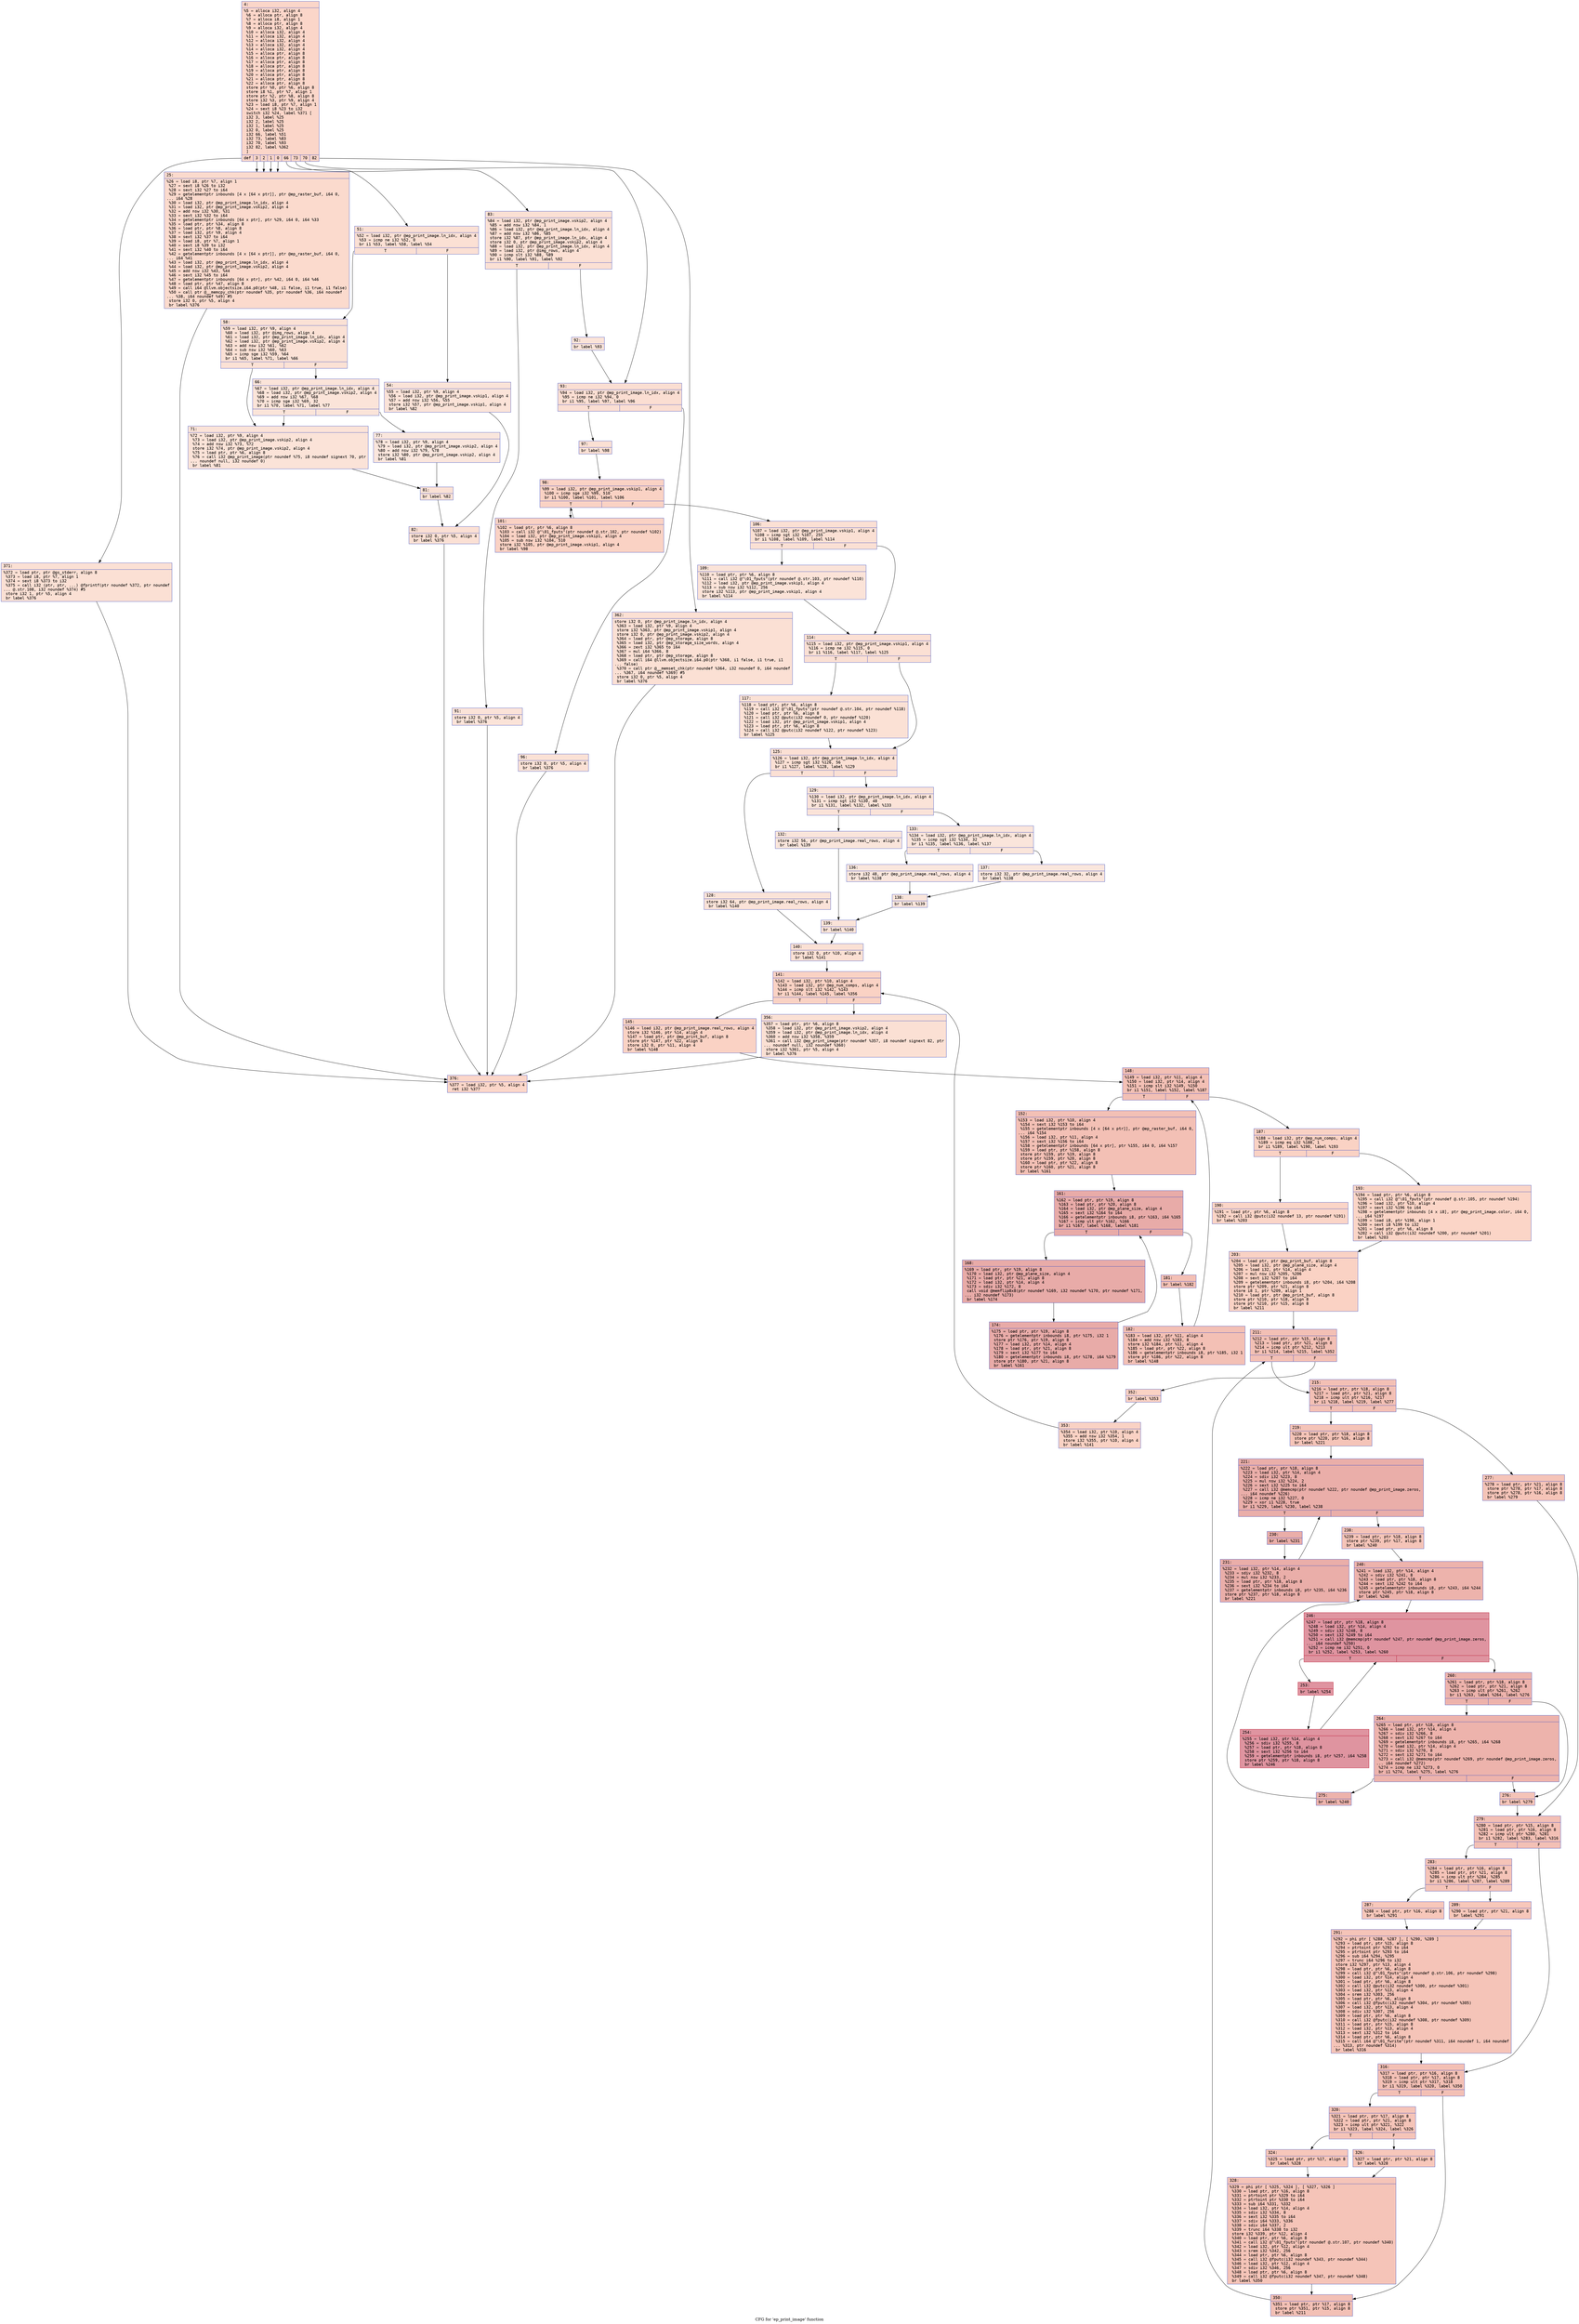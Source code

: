 digraph "CFG for 'ep_print_image' function" {
	label="CFG for 'ep_print_image' function";

	Node0x600001512120 [shape=record,color="#3d50c3ff", style=filled, fillcolor="#f6a38570" fontname="Courier",label="{4:\l|  %5 = alloca i32, align 4\l  %6 = alloca ptr, align 8\l  %7 = alloca i8, align 1\l  %8 = alloca ptr, align 8\l  %9 = alloca i32, align 4\l  %10 = alloca i32, align 4\l  %11 = alloca i32, align 4\l  %12 = alloca i32, align 4\l  %13 = alloca i32, align 4\l  %14 = alloca i32, align 4\l  %15 = alloca ptr, align 8\l  %16 = alloca ptr, align 8\l  %17 = alloca ptr, align 8\l  %18 = alloca ptr, align 8\l  %19 = alloca ptr, align 8\l  %20 = alloca ptr, align 8\l  %21 = alloca ptr, align 8\l  %22 = alloca ptr, align 8\l  store ptr %0, ptr %6, align 8\l  store i8 %1, ptr %7, align 1\l  store ptr %2, ptr %8, align 8\l  store i32 %3, ptr %9, align 4\l  %23 = load i8, ptr %7, align 1\l  %24 = sext i8 %23 to i32\l  switch i32 %24, label %371 [\l    i32 3, label %25\l    i32 2, label %25\l    i32 1, label %25\l    i32 0, label %25\l    i32 66, label %51\l    i32 73, label %83\l    i32 70, label %93\l    i32 82, label %362\l  ]\l|{<s0>def|<s1>3|<s2>2|<s3>1|<s4>0|<s5>66|<s6>73|<s7>70|<s8>82}}"];
	Node0x600001512120:s0 -> Node0x6000015138e0[tooltip="4 -> 371\nProbability 11.11%" ];
	Node0x600001512120:s1 -> Node0x600001512170[tooltip="4 -> 25\nProbability 44.44%" ];
	Node0x600001512120:s2 -> Node0x600001512170[tooltip="4 -> 25\nProbability 44.44%" ];
	Node0x600001512120:s3 -> Node0x600001512170[tooltip="4 -> 25\nProbability 44.44%" ];
	Node0x600001512120:s4 -> Node0x600001512170[tooltip="4 -> 25\nProbability 44.44%" ];
	Node0x600001512120:s5 -> Node0x6000015121c0[tooltip="4 -> 51\nProbability 11.11%" ];
	Node0x600001512120:s6 -> Node0x600001512440[tooltip="4 -> 83\nProbability 11.11%" ];
	Node0x600001512120:s7 -> Node0x600001512530[tooltip="4 -> 93\nProbability 11.11%" ];
	Node0x600001512120:s8 -> Node0x600001513890[tooltip="4 -> 362\nProbability 11.11%" ];
	Node0x600001512170 [shape=record,color="#3d50c3ff", style=filled, fillcolor="#f7ac8e70" fontname="Courier",label="{25:\l|  %26 = load i8, ptr %7, align 1\l  %27 = sext i8 %26 to i32\l  %28 = sext i32 %27 to i64\l  %29 = getelementptr inbounds [4 x [64 x ptr]], ptr @ep_raster_buf, i64 0,\l... i64 %28\l  %30 = load i32, ptr @ep_print_image.ln_idx, align 4\l  %31 = load i32, ptr @ep_print_image.vskip2, align 4\l  %32 = add nsw i32 %30, %31\l  %33 = sext i32 %32 to i64\l  %34 = getelementptr inbounds [64 x ptr], ptr %29, i64 0, i64 %33\l  %35 = load ptr, ptr %34, align 8\l  %36 = load ptr, ptr %8, align 8\l  %37 = load i32, ptr %9, align 4\l  %38 = sext i32 %37 to i64\l  %39 = load i8, ptr %7, align 1\l  %40 = sext i8 %39 to i32\l  %41 = sext i32 %40 to i64\l  %42 = getelementptr inbounds [4 x [64 x ptr]], ptr @ep_raster_buf, i64 0,\l... i64 %41\l  %43 = load i32, ptr @ep_print_image.ln_idx, align 4\l  %44 = load i32, ptr @ep_print_image.vskip2, align 4\l  %45 = add nsw i32 %43, %44\l  %46 = sext i32 %45 to i64\l  %47 = getelementptr inbounds [64 x ptr], ptr %42, i64 0, i64 %46\l  %48 = load ptr, ptr %47, align 8\l  %49 = call i64 @llvm.objectsize.i64.p0(ptr %48, i1 false, i1 true, i1 false)\l  %50 = call ptr @__memcpy_chk(ptr noundef %35, ptr noundef %36, i64 noundef\l... %38, i64 noundef %49) #5\l  store i32 0, ptr %5, align 4\l  br label %376\l}"];
	Node0x600001512170 -> Node0x600001513930[tooltip="25 -> 376\nProbability 100.00%" ];
	Node0x6000015121c0 [shape=record,color="#3d50c3ff", style=filled, fillcolor="#f7b99e70" fontname="Courier",label="{51:\l|  %52 = load i32, ptr @ep_print_image.ln_idx, align 4\l  %53 = icmp ne i32 %52, 0\l  br i1 %53, label %58, label %54\l|{<s0>T|<s1>F}}"];
	Node0x6000015121c0:s0 -> Node0x600001512260[tooltip="51 -> 58\nProbability 62.50%" ];
	Node0x6000015121c0:s1 -> Node0x600001512210[tooltip="51 -> 54\nProbability 37.50%" ];
	Node0x600001512210 [shape=record,color="#3d50c3ff", style=filled, fillcolor="#f6bfa670" fontname="Courier",label="{54:\l|  %55 = load i32, ptr %9, align 4\l  %56 = load i32, ptr @ep_print_image.vskip1, align 4\l  %57 = add nsw i32 %56, %55\l  store i32 %57, ptr @ep_print_image.vskip1, align 4\l  br label %82\l}"];
	Node0x600001512210 -> Node0x6000015123f0[tooltip="54 -> 82\nProbability 100.00%" ];
	Node0x600001512260 [shape=record,color="#3d50c3ff", style=filled, fillcolor="#f7bca170" fontname="Courier",label="{58:\l|  %59 = load i32, ptr %9, align 4\l  %60 = load i32, ptr @img_rows, align 4\l  %61 = load i32, ptr @ep_print_image.ln_idx, align 4\l  %62 = load i32, ptr @ep_print_image.vskip2, align 4\l  %63 = add nsw i32 %61, %62\l  %64 = sub nsw i32 %60, %63\l  %65 = icmp sge i32 %59, %64\l  br i1 %65, label %71, label %66\l|{<s0>T|<s1>F}}"];
	Node0x600001512260:s0 -> Node0x600001512300[tooltip="58 -> 71\nProbability 50.00%" ];
	Node0x600001512260:s1 -> Node0x6000015122b0[tooltip="58 -> 66\nProbability 50.00%" ];
	Node0x6000015122b0 [shape=record,color="#3d50c3ff", style=filled, fillcolor="#f5c1a970" fontname="Courier",label="{66:\l|  %67 = load i32, ptr @ep_print_image.ln_idx, align 4\l  %68 = load i32, ptr @ep_print_image.vskip2, align 4\l  %69 = add nsw i32 %67, %68\l  %70 = icmp sge i32 %69, 32\l  br i1 %70, label %71, label %77\l|{<s0>T|<s1>F}}"];
	Node0x6000015122b0:s0 -> Node0x600001512300[tooltip="66 -> 71\nProbability 50.00%" ];
	Node0x6000015122b0:s1 -> Node0x600001512350[tooltip="66 -> 77\nProbability 50.00%" ];
	Node0x600001512300 [shape=record,color="#3d50c3ff", style=filled, fillcolor="#f6bfa670" fontname="Courier",label="{71:\l|  %72 = load i32, ptr %9, align 4\l  %73 = load i32, ptr @ep_print_image.vskip2, align 4\l  %74 = add nsw i32 %73, %72\l  store i32 %74, ptr @ep_print_image.vskip2, align 4\l  %75 = load ptr, ptr %6, align 8\l  %76 = call i32 @ep_print_image(ptr noundef %75, i8 noundef signext 70, ptr\l... noundef null, i32 noundef 0)\l  br label %81\l}"];
	Node0x600001512300 -> Node0x6000015123a0[tooltip="71 -> 81\nProbability 100.00%" ];
	Node0x600001512350 [shape=record,color="#3d50c3ff", style=filled, fillcolor="#f3c7b170" fontname="Courier",label="{77:\l|  %78 = load i32, ptr %9, align 4\l  %79 = load i32, ptr @ep_print_image.vskip2, align 4\l  %80 = add nsw i32 %79, %78\l  store i32 %80, ptr @ep_print_image.vskip2, align 4\l  br label %81\l}"];
	Node0x600001512350 -> Node0x6000015123a0[tooltip="77 -> 81\nProbability 100.00%" ];
	Node0x6000015123a0 [shape=record,color="#3d50c3ff", style=filled, fillcolor="#f7bca170" fontname="Courier",label="{81:\l|  br label %82\l}"];
	Node0x6000015123a0 -> Node0x6000015123f0[tooltip="81 -> 82\nProbability 100.00%" ];
	Node0x6000015123f0 [shape=record,color="#3d50c3ff", style=filled, fillcolor="#f7b99e70" fontname="Courier",label="{82:\l|  store i32 0, ptr %5, align 4\l  br label %376\l}"];
	Node0x6000015123f0 -> Node0x600001513930[tooltip="82 -> 376\nProbability 100.00%" ];
	Node0x600001512440 [shape=record,color="#3d50c3ff", style=filled, fillcolor="#f7b99e70" fontname="Courier",label="{83:\l|  %84 = load i32, ptr @ep_print_image.vskip2, align 4\l  %85 = add nsw i32 %84, 1\l  %86 = load i32, ptr @ep_print_image.ln_idx, align 4\l  %87 = add nsw i32 %86, %85\l  store i32 %87, ptr @ep_print_image.ln_idx, align 4\l  store i32 0, ptr @ep_print_image.vskip2, align 4\l  %88 = load i32, ptr @ep_print_image.ln_idx, align 4\l  %89 = load i32, ptr @img_rows, align 4\l  %90 = icmp slt i32 %88, %89\l  br i1 %90, label %91, label %92\l|{<s0>T|<s1>F}}"];
	Node0x600001512440:s0 -> Node0x600001512490[tooltip="83 -> 91\nProbability 50.00%" ];
	Node0x600001512440:s1 -> Node0x6000015124e0[tooltip="83 -> 92\nProbability 50.00%" ];
	Node0x600001512490 [shape=record,color="#3d50c3ff", style=filled, fillcolor="#f6bfa670" fontname="Courier",label="{91:\l|  store i32 0, ptr %5, align 4\l  br label %376\l}"];
	Node0x600001512490 -> Node0x600001513930[tooltip="91 -> 376\nProbability 100.00%" ];
	Node0x6000015124e0 [shape=record,color="#3d50c3ff", style=filled, fillcolor="#f6bfa670" fontname="Courier",label="{92:\l|  br label %93\l}"];
	Node0x6000015124e0 -> Node0x600001512530[tooltip="92 -> 93\nProbability 100.00%" ];
	Node0x600001512530 [shape=record,color="#3d50c3ff", style=filled, fillcolor="#f7b59970" fontname="Courier",label="{93:\l|  %94 = load i32, ptr @ep_print_image.ln_idx, align 4\l  %95 = icmp ne i32 %94, 0\l  br i1 %95, label %97, label %96\l|{<s0>T|<s1>F}}"];
	Node0x600001512530:s0 -> Node0x6000015125d0[tooltip="93 -> 97\nProbability 62.50%" ];
	Node0x600001512530:s1 -> Node0x600001512580[tooltip="93 -> 96\nProbability 37.50%" ];
	Node0x600001512580 [shape=record,color="#3d50c3ff", style=filled, fillcolor="#f7bca170" fontname="Courier",label="{96:\l|  store i32 0, ptr %5, align 4\l  br label %376\l}"];
	Node0x600001512580 -> Node0x600001513930[tooltip="96 -> 376\nProbability 100.00%" ];
	Node0x6000015125d0 [shape=record,color="#3d50c3ff", style=filled, fillcolor="#f7b99e70" fontname="Courier",label="{97:\l|  br label %98\l}"];
	Node0x6000015125d0 -> Node0x600001512620[tooltip="97 -> 98\nProbability 100.00%" ];
	Node0x600001512620 [shape=record,color="#3d50c3ff", style=filled, fillcolor="#f4987a70" fontname="Courier",label="{98:\l|  %99 = load i32, ptr @ep_print_image.vskip1, align 4\l  %100 = icmp sge i32 %99, 510\l  br i1 %100, label %101, label %106\l|{<s0>T|<s1>F}}"];
	Node0x600001512620:s0 -> Node0x600001512670[tooltip="98 -> 101\nProbability 96.88%" ];
	Node0x600001512620:s1 -> Node0x6000015126c0[tooltip="98 -> 106\nProbability 3.12%" ];
	Node0x600001512670 [shape=record,color="#3d50c3ff", style=filled, fillcolor="#f4987a70" fontname="Courier",label="{101:\l|  %102 = load ptr, ptr %6, align 8\l  %103 = call i32 @\"\\01_fputs\"(ptr noundef @.str.102, ptr noundef %102)\l  %104 = load i32, ptr @ep_print_image.vskip1, align 4\l  %105 = sub nsw i32 %104, 510\l  store i32 %105, ptr @ep_print_image.vskip1, align 4\l  br label %98\l}"];
	Node0x600001512670 -> Node0x600001512620[tooltip="101 -> 98\nProbability 100.00%" ];
	Node0x6000015126c0 [shape=record,color="#3d50c3ff", style=filled, fillcolor="#f7b99e70" fontname="Courier",label="{106:\l|  %107 = load i32, ptr @ep_print_image.vskip1, align 4\l  %108 = icmp sgt i32 %107, 255\l  br i1 %108, label %109, label %114\l|{<s0>T|<s1>F}}"];
	Node0x6000015126c0:s0 -> Node0x600001512710[tooltip="106 -> 109\nProbability 50.00%" ];
	Node0x6000015126c0:s1 -> Node0x600001512760[tooltip="106 -> 114\nProbability 50.00%" ];
	Node0x600001512710 [shape=record,color="#3d50c3ff", style=filled, fillcolor="#f6bfa670" fontname="Courier",label="{109:\l|  %110 = load ptr, ptr %6, align 8\l  %111 = call i32 @\"\\01_fputs\"(ptr noundef @.str.103, ptr noundef %110)\l  %112 = load i32, ptr @ep_print_image.vskip1, align 4\l  %113 = sub nsw i32 %112, 256\l  store i32 %113, ptr @ep_print_image.vskip1, align 4\l  br label %114\l}"];
	Node0x600001512710 -> Node0x600001512760[tooltip="109 -> 114\nProbability 100.00%" ];
	Node0x600001512760 [shape=record,color="#3d50c3ff", style=filled, fillcolor="#f7b99e70" fontname="Courier",label="{114:\l|  %115 = load i32, ptr @ep_print_image.vskip1, align 4\l  %116 = icmp ne i32 %115, 0\l  br i1 %116, label %117, label %125\l|{<s0>T|<s1>F}}"];
	Node0x600001512760:s0 -> Node0x6000015127b0[tooltip="114 -> 117\nProbability 62.50%" ];
	Node0x600001512760:s1 -> Node0x600001512800[tooltip="114 -> 125\nProbability 37.50%" ];
	Node0x6000015127b0 [shape=record,color="#3d50c3ff", style=filled, fillcolor="#f7bca170" fontname="Courier",label="{117:\l|  %118 = load ptr, ptr %6, align 8\l  %119 = call i32 @\"\\01_fputs\"(ptr noundef @.str.104, ptr noundef %118)\l  %120 = load ptr, ptr %6, align 8\l  %121 = call i32 @putc(i32 noundef 0, ptr noundef %120)\l  %122 = load i32, ptr @ep_print_image.vskip1, align 4\l  %123 = load ptr, ptr %6, align 8\l  %124 = call i32 @putc(i32 noundef %122, ptr noundef %123)\l  br label %125\l}"];
	Node0x6000015127b0 -> Node0x600001512800[tooltip="117 -> 125\nProbability 100.00%" ];
	Node0x600001512800 [shape=record,color="#3d50c3ff", style=filled, fillcolor="#f7b99e70" fontname="Courier",label="{125:\l|  %126 = load i32, ptr @ep_print_image.ln_idx, align 4\l  %127 = icmp sgt i32 %126, 56\l  br i1 %127, label %128, label %129\l|{<s0>T|<s1>F}}"];
	Node0x600001512800:s0 -> Node0x600001512850[tooltip="125 -> 128\nProbability 50.00%" ];
	Node0x600001512800:s1 -> Node0x6000015128a0[tooltip="125 -> 129\nProbability 50.00%" ];
	Node0x600001512850 [shape=record,color="#3d50c3ff", style=filled, fillcolor="#f6bfa670" fontname="Courier",label="{128:\l|  store i32 64, ptr @ep_print_image.real_rows, align 4\l  br label %140\l}"];
	Node0x600001512850 -> Node0x600001512ad0[tooltip="128 -> 140\nProbability 100.00%" ];
	Node0x6000015128a0 [shape=record,color="#3d50c3ff", style=filled, fillcolor="#f6bfa670" fontname="Courier",label="{129:\l|  %130 = load i32, ptr @ep_print_image.ln_idx, align 4\l  %131 = icmp sgt i32 %130, 48\l  br i1 %131, label %132, label %133\l|{<s0>T|<s1>F}}"];
	Node0x6000015128a0:s0 -> Node0x6000015128f0[tooltip="129 -> 132\nProbability 50.00%" ];
	Node0x6000015128a0:s1 -> Node0x600001512940[tooltip="129 -> 133\nProbability 50.00%" ];
	Node0x6000015128f0 [shape=record,color="#3d50c3ff", style=filled, fillcolor="#f4c5ad70" fontname="Courier",label="{132:\l|  store i32 56, ptr @ep_print_image.real_rows, align 4\l  br label %139\l}"];
	Node0x6000015128f0 -> Node0x600001512a80[tooltip="132 -> 139\nProbability 100.00%" ];
	Node0x600001512940 [shape=record,color="#3d50c3ff", style=filled, fillcolor="#f4c5ad70" fontname="Courier",label="{133:\l|  %134 = load i32, ptr @ep_print_image.ln_idx, align 4\l  %135 = icmp sgt i32 %134, 32\l  br i1 %135, label %136, label %137\l|{<s0>T|<s1>F}}"];
	Node0x600001512940:s0 -> Node0x600001512990[tooltip="133 -> 136\nProbability 50.00%" ];
	Node0x600001512940:s1 -> Node0x6000015129e0[tooltip="133 -> 137\nProbability 50.00%" ];
	Node0x600001512990 [shape=record,color="#3d50c3ff", style=filled, fillcolor="#f3c7b170" fontname="Courier",label="{136:\l|  store i32 48, ptr @ep_print_image.real_rows, align 4\l  br label %138\l}"];
	Node0x600001512990 -> Node0x600001512a30[tooltip="136 -> 138\nProbability 100.00%" ];
	Node0x6000015129e0 [shape=record,color="#3d50c3ff", style=filled, fillcolor="#f3c7b170" fontname="Courier",label="{137:\l|  store i32 32, ptr @ep_print_image.real_rows, align 4\l  br label %138\l}"];
	Node0x6000015129e0 -> Node0x600001512a30[tooltip="137 -> 138\nProbability 100.00%" ];
	Node0x600001512a30 [shape=record,color="#3d50c3ff", style=filled, fillcolor="#f4c5ad70" fontname="Courier",label="{138:\l|  br label %139\l}"];
	Node0x600001512a30 -> Node0x600001512a80[tooltip="138 -> 139\nProbability 100.00%" ];
	Node0x600001512a80 [shape=record,color="#3d50c3ff", style=filled, fillcolor="#f6bfa670" fontname="Courier",label="{139:\l|  br label %140\l}"];
	Node0x600001512a80 -> Node0x600001512ad0[tooltip="139 -> 140\nProbability 100.00%" ];
	Node0x600001512ad0 [shape=record,color="#3d50c3ff", style=filled, fillcolor="#f7b99e70" fontname="Courier",label="{140:\l|  store i32 0, ptr %10, align 4\l  br label %141\l}"];
	Node0x600001512ad0 -> Node0x600001512b20[tooltip="140 -> 141\nProbability 100.00%" ];
	Node0x600001512b20 [shape=record,color="#3d50c3ff", style=filled, fillcolor="#f4987a70" fontname="Courier",label="{141:\l|  %142 = load i32, ptr %10, align 4\l  %143 = load i32, ptr @ep_num_comps, align 4\l  %144 = icmp slt i32 %142, %143\l  br i1 %144, label %145, label %356\l|{<s0>T|<s1>F}}"];
	Node0x600001512b20:s0 -> Node0x600001512b70[tooltip="141 -> 145\nProbability 96.88%" ];
	Node0x600001512b20:s1 -> Node0x600001513840[tooltip="141 -> 356\nProbability 3.12%" ];
	Node0x600001512b70 [shape=record,color="#3d50c3ff", style=filled, fillcolor="#f4987a70" fontname="Courier",label="{145:\l|  %146 = load i32, ptr @ep_print_image.real_rows, align 4\l  store i32 %146, ptr %14, align 4\l  %147 = load ptr, ptr @ep_print_buf, align 8\l  store ptr %147, ptr %22, align 8\l  store i32 0, ptr %11, align 4\l  br label %148\l}"];
	Node0x600001512b70 -> Node0x600001512bc0[tooltip="145 -> 148\nProbability 100.00%" ];
	Node0x600001512bc0 [shape=record,color="#3d50c3ff", style=filled, fillcolor="#e5705870" fontname="Courier",label="{148:\l|  %149 = load i32, ptr %11, align 4\l  %150 = load i32, ptr %14, align 4\l  %151 = icmp slt i32 %149, %150\l  br i1 %151, label %152, label %187\l|{<s0>T|<s1>F}}"];
	Node0x600001512bc0:s0 -> Node0x600001512c10[tooltip="148 -> 152\nProbability 96.88%" ];
	Node0x600001512bc0:s1 -> Node0x600001512df0[tooltip="148 -> 187\nProbability 3.12%" ];
	Node0x600001512c10 [shape=record,color="#3d50c3ff", style=filled, fillcolor="#e5705870" fontname="Courier",label="{152:\l|  %153 = load i32, ptr %10, align 4\l  %154 = sext i32 %153 to i64\l  %155 = getelementptr inbounds [4 x [64 x ptr]], ptr @ep_raster_buf, i64 0,\l... i64 %154\l  %156 = load i32, ptr %11, align 4\l  %157 = sext i32 %156 to i64\l  %158 = getelementptr inbounds [64 x ptr], ptr %155, i64 0, i64 %157\l  %159 = load ptr, ptr %158, align 8\l  store ptr %159, ptr %19, align 8\l  store ptr %159, ptr %20, align 8\l  %160 = load ptr, ptr %22, align 8\l  store ptr %160, ptr %21, align 8\l  br label %161\l}"];
	Node0x600001512c10 -> Node0x600001512c60[tooltip="152 -> 161\nProbability 100.00%" ];
	Node0x600001512c60 [shape=record,color="#3d50c3ff", style=filled, fillcolor="#cc403a70" fontname="Courier",label="{161:\l|  %162 = load ptr, ptr %19, align 8\l  %163 = load ptr, ptr %20, align 8\l  %164 = load i32, ptr @ep_plane_size, align 4\l  %165 = sext i32 %164 to i64\l  %166 = getelementptr inbounds i8, ptr %163, i64 %165\l  %167 = icmp ult ptr %162, %166\l  br i1 %167, label %168, label %181\l|{<s0>T|<s1>F}}"];
	Node0x600001512c60:s0 -> Node0x600001512cb0[tooltip="161 -> 168\nProbability 96.88%" ];
	Node0x600001512c60:s1 -> Node0x600001512d50[tooltip="161 -> 181\nProbability 3.12%" ];
	Node0x600001512cb0 [shape=record,color="#3d50c3ff", style=filled, fillcolor="#cc403a70" fontname="Courier",label="{168:\l|  %169 = load ptr, ptr %19, align 8\l  %170 = load i32, ptr @ep_plane_size, align 4\l  %171 = load ptr, ptr %21, align 8\l  %172 = load i32, ptr %14, align 4\l  %173 = sdiv i32 %172, 8\l  call void @memflip8x8(ptr noundef %169, i32 noundef %170, ptr noundef %171,\l... i32 noundef %173)\l  br label %174\l}"];
	Node0x600001512cb0 -> Node0x600001512d00[tooltip="168 -> 174\nProbability 100.00%" ];
	Node0x600001512d00 [shape=record,color="#3d50c3ff", style=filled, fillcolor="#cc403a70" fontname="Courier",label="{174:\l|  %175 = load ptr, ptr %19, align 8\l  %176 = getelementptr inbounds i8, ptr %175, i32 1\l  store ptr %176, ptr %19, align 8\l  %177 = load i32, ptr %14, align 4\l  %178 = load ptr, ptr %21, align 8\l  %179 = sext i32 %177 to i64\l  %180 = getelementptr inbounds i8, ptr %178, i64 %179\l  store ptr %180, ptr %21, align 8\l  br label %161\l}"];
	Node0x600001512d00 -> Node0x600001512c60[tooltip="174 -> 161\nProbability 100.00%" ];
	Node0x600001512d50 [shape=record,color="#3d50c3ff", style=filled, fillcolor="#e5705870" fontname="Courier",label="{181:\l|  br label %182\l}"];
	Node0x600001512d50 -> Node0x600001512da0[tooltip="181 -> 182\nProbability 100.00%" ];
	Node0x600001512da0 [shape=record,color="#3d50c3ff", style=filled, fillcolor="#e5705870" fontname="Courier",label="{182:\l|  %183 = load i32, ptr %11, align 4\l  %184 = add nsw i32 %183, 8\l  store i32 %184, ptr %11, align 4\l  %185 = load ptr, ptr %22, align 8\l  %186 = getelementptr inbounds i8, ptr %185, i32 1\l  store ptr %186, ptr %22, align 8\l  br label %148\l}"];
	Node0x600001512da0 -> Node0x600001512bc0[tooltip="182 -> 148\nProbability 100.00%" ];
	Node0x600001512df0 [shape=record,color="#3d50c3ff", style=filled, fillcolor="#f4987a70" fontname="Courier",label="{187:\l|  %188 = load i32, ptr @ep_num_comps, align 4\l  %189 = icmp eq i32 %188, 1\l  br i1 %189, label %190, label %193\l|{<s0>T|<s1>F}}"];
	Node0x600001512df0:s0 -> Node0x600001512e40[tooltip="187 -> 190\nProbability 50.00%" ];
	Node0x600001512df0:s1 -> Node0x600001512e90[tooltip="187 -> 193\nProbability 50.00%" ];
	Node0x600001512e40 [shape=record,color="#3d50c3ff", style=filled, fillcolor="#f5a08170" fontname="Courier",label="{190:\l|  %191 = load ptr, ptr %6, align 8\l  %192 = call i32 @putc(i32 noundef 13, ptr noundef %191)\l  br label %203\l}"];
	Node0x600001512e40 -> Node0x600001512ee0[tooltip="190 -> 203\nProbability 100.00%" ];
	Node0x600001512e90 [shape=record,color="#3d50c3ff", style=filled, fillcolor="#f5a08170" fontname="Courier",label="{193:\l|  %194 = load ptr, ptr %6, align 8\l  %195 = call i32 @\"\\01_fputs\"(ptr noundef @.str.105, ptr noundef %194)\l  %196 = load i32, ptr %10, align 4\l  %197 = sext i32 %196 to i64\l  %198 = getelementptr inbounds [4 x i8], ptr @ep_print_image.color, i64 0,\l... i64 %197\l  %199 = load i8, ptr %198, align 1\l  %200 = sext i8 %199 to i32\l  %201 = load ptr, ptr %6, align 8\l  %202 = call i32 @putc(i32 noundef %200, ptr noundef %201)\l  br label %203\l}"];
	Node0x600001512e90 -> Node0x600001512ee0[tooltip="193 -> 203\nProbability 100.00%" ];
	Node0x600001512ee0 [shape=record,color="#3d50c3ff", style=filled, fillcolor="#f4987a70" fontname="Courier",label="{203:\l|  %204 = load ptr, ptr @ep_print_buf, align 8\l  %205 = load i32, ptr @ep_plane_size, align 4\l  %206 = load i32, ptr %14, align 4\l  %207 = mul nsw i32 %205, %206\l  %208 = sext i32 %207 to i64\l  %209 = getelementptr inbounds i8, ptr %204, i64 %208\l  store ptr %209, ptr %21, align 8\l  store i8 1, ptr %209, align 1\l  %210 = load ptr, ptr @ep_print_buf, align 8\l  store ptr %210, ptr %18, align 8\l  store ptr %210, ptr %15, align 8\l  br label %211\l}"];
	Node0x600001512ee0 -> Node0x600001512f30[tooltip="203 -> 211\nProbability 100.00%" ];
	Node0x600001512f30 [shape=record,color="#3d50c3ff", style=filled, fillcolor="#e5705870" fontname="Courier",label="{211:\l|  %212 = load ptr, ptr %15, align 8\l  %213 = load ptr, ptr %21, align 8\l  %214 = icmp ult ptr %212, %213\l  br i1 %214, label %215, label %352\l|{<s0>T|<s1>F}}"];
	Node0x600001512f30:s0 -> Node0x600001512f80[tooltip="211 -> 215\nProbability 96.88%" ];
	Node0x600001512f30:s1 -> Node0x6000015137a0[tooltip="211 -> 352\nProbability 3.12%" ];
	Node0x600001512f80 [shape=record,color="#3d50c3ff", style=filled, fillcolor="#e5705870" fontname="Courier",label="{215:\l|  %216 = load ptr, ptr %18, align 8\l  %217 = load ptr, ptr %21, align 8\l  %218 = icmp ult ptr %216, %217\l  br i1 %218, label %219, label %277\l|{<s0>T|<s1>F}}"];
	Node0x600001512f80:s0 -> Node0x600001512fd0[tooltip="215 -> 219\nProbability 50.00%" ];
	Node0x600001512f80:s1 -> Node0x6000015133e0[tooltip="215 -> 277\nProbability 50.00%" ];
	Node0x600001512fd0 [shape=record,color="#3d50c3ff", style=filled, fillcolor="#e97a5f70" fontname="Courier",label="{219:\l|  %220 = load ptr, ptr %18, align 8\l  store ptr %220, ptr %16, align 8\l  br label %221\l}"];
	Node0x600001512fd0 -> Node0x600001513020[tooltip="219 -> 221\nProbability 100.00%" ];
	Node0x600001513020 [shape=record,color="#3d50c3ff", style=filled, fillcolor="#d0473d70" fontname="Courier",label="{221:\l|  %222 = load ptr, ptr %18, align 8\l  %223 = load i32, ptr %14, align 4\l  %224 = sdiv i32 %223, 8\l  %225 = mul nsw i32 %224, 2\l  %226 = sext i32 %225 to i64\l  %227 = call i32 @memcmp(ptr noundef %222, ptr noundef @ep_print_image.zeros,\l... i64 noundef %226)\l  %228 = icmp ne i32 %227, 0\l  %229 = xor i1 %228, true\l  br i1 %229, label %230, label %238\l|{<s0>T|<s1>F}}"];
	Node0x600001513020:s0 -> Node0x600001513070[tooltip="221 -> 230\nProbability 96.88%" ];
	Node0x600001513020:s1 -> Node0x600001513110[tooltip="221 -> 238\nProbability 3.12%" ];
	Node0x600001513070 [shape=record,color="#3d50c3ff", style=filled, fillcolor="#d0473d70" fontname="Courier",label="{230:\l|  br label %231\l}"];
	Node0x600001513070 -> Node0x6000015130c0[tooltip="230 -> 231\nProbability 100.00%" ];
	Node0x6000015130c0 [shape=record,color="#3d50c3ff", style=filled, fillcolor="#d0473d70" fontname="Courier",label="{231:\l|  %232 = load i32, ptr %14, align 4\l  %233 = sdiv i32 %232, 8\l  %234 = mul nsw i32 %233, 2\l  %235 = load ptr, ptr %18, align 8\l  %236 = sext i32 %234 to i64\l  %237 = getelementptr inbounds i8, ptr %235, i64 %236\l  store ptr %237, ptr %18, align 8\l  br label %221\l}"];
	Node0x6000015130c0 -> Node0x600001513020[tooltip="231 -> 221\nProbability 100.00%" ];
	Node0x600001513110 [shape=record,color="#3d50c3ff", style=filled, fillcolor="#e97a5f70" fontname="Courier",label="{238:\l|  %239 = load ptr, ptr %18, align 8\l  store ptr %239, ptr %17, align 8\l  br label %240\l}"];
	Node0x600001513110 -> Node0x600001513160[tooltip="238 -> 240\nProbability 100.00%" ];
	Node0x600001513160 [shape=record,color="#3d50c3ff", style=filled, fillcolor="#d6524470" fontname="Courier",label="{240:\l|  %241 = load i32, ptr %14, align 4\l  %242 = sdiv i32 %241, 8\l  %243 = load ptr, ptr %18, align 8\l  %244 = sext i32 %242 to i64\l  %245 = getelementptr inbounds i8, ptr %243, i64 %244\l  store ptr %245, ptr %18, align 8\l  br label %246\l}"];
	Node0x600001513160 -> Node0x6000015131b0[tooltip="240 -> 246\nProbability 100.00%" ];
	Node0x6000015131b0 [shape=record,color="#b70d28ff", style=filled, fillcolor="#b70d2870" fontname="Courier",label="{246:\l|  %247 = load ptr, ptr %18, align 8\l  %248 = load i32, ptr %14, align 4\l  %249 = sdiv i32 %248, 8\l  %250 = sext i32 %249 to i64\l  %251 = call i32 @memcmp(ptr noundef %247, ptr noundef @ep_print_image.zeros,\l... i64 noundef %250)\l  %252 = icmp ne i32 %251, 0\l  br i1 %252, label %253, label %260\l|{<s0>T|<s1>F}}"];
	Node0x6000015131b0:s0 -> Node0x600001513200[tooltip="246 -> 253\nProbability 96.88%" ];
	Node0x6000015131b0:s1 -> Node0x6000015132a0[tooltip="246 -> 260\nProbability 3.12%" ];
	Node0x600001513200 [shape=record,color="#b70d28ff", style=filled, fillcolor="#b70d2870" fontname="Courier",label="{253:\l|  br label %254\l}"];
	Node0x600001513200 -> Node0x600001513250[tooltip="253 -> 254\nProbability 100.00%" ];
	Node0x600001513250 [shape=record,color="#b70d28ff", style=filled, fillcolor="#b70d2870" fontname="Courier",label="{254:\l|  %255 = load i32, ptr %14, align 4\l  %256 = sdiv i32 %255, 8\l  %257 = load ptr, ptr %18, align 8\l  %258 = sext i32 %256 to i64\l  %259 = getelementptr inbounds i8, ptr %257, i64 %258\l  store ptr %259, ptr %18, align 8\l  br label %246\l}"];
	Node0x600001513250 -> Node0x6000015131b0[tooltip="254 -> 246\nProbability 100.00%" ];
	Node0x6000015132a0 [shape=record,color="#3d50c3ff", style=filled, fillcolor="#d6524470" fontname="Courier",label="{260:\l|  %261 = load ptr, ptr %18, align 8\l  %262 = load ptr, ptr %21, align 8\l  %263 = icmp ult ptr %261, %262\l  br i1 %263, label %264, label %276\l|{<s0>T|<s1>F}}"];
	Node0x6000015132a0:s0 -> Node0x6000015132f0[tooltip="260 -> 264\nProbability 96.88%" ];
	Node0x6000015132a0:s1 -> Node0x600001513390[tooltip="260 -> 276\nProbability 3.12%" ];
	Node0x6000015132f0 [shape=record,color="#3d50c3ff", style=filled, fillcolor="#d6524470" fontname="Courier",label="{264:\l|  %265 = load ptr, ptr %18, align 8\l  %266 = load i32, ptr %14, align 4\l  %267 = sdiv i32 %266, 8\l  %268 = sext i32 %267 to i64\l  %269 = getelementptr inbounds i8, ptr %265, i64 %268\l  %270 = load i32, ptr %14, align 4\l  %271 = sdiv i32 %270, 8\l  %272 = sext i32 %271 to i64\l  %273 = call i32 @memcmp(ptr noundef %269, ptr noundef @ep_print_image.zeros,\l... i64 noundef %272)\l  %274 = icmp ne i32 %273, 0\l  br i1 %274, label %275, label %276\l|{<s0>T|<s1>F}}"];
	Node0x6000015132f0:s0 -> Node0x600001513340[tooltip="264 -> 275\nProbability 96.88%" ];
	Node0x6000015132f0:s1 -> Node0x600001513390[tooltip="264 -> 276\nProbability 3.12%" ];
	Node0x600001513340 [shape=record,color="#3d50c3ff", style=filled, fillcolor="#d6524470" fontname="Courier",label="{275:\l|  br label %240\l}"];
	Node0x600001513340 -> Node0x600001513160[tooltip="275 -> 240\nProbability 100.00%" ];
	Node0x600001513390 [shape=record,color="#3d50c3ff", style=filled, fillcolor="#e97a5f70" fontname="Courier",label="{276:\l|  br label %279\l}"];
	Node0x600001513390 -> Node0x600001513430[tooltip="276 -> 279\nProbability 100.00%" ];
	Node0x6000015133e0 [shape=record,color="#3d50c3ff", style=filled, fillcolor="#e97a5f70" fontname="Courier",label="{277:\l|  %278 = load ptr, ptr %21, align 8\l  store ptr %278, ptr %17, align 8\l  store ptr %278, ptr %16, align 8\l  br label %279\l}"];
	Node0x6000015133e0 -> Node0x600001513430[tooltip="277 -> 279\nProbability 100.00%" ];
	Node0x600001513430 [shape=record,color="#3d50c3ff", style=filled, fillcolor="#e5705870" fontname="Courier",label="{279:\l|  %280 = load ptr, ptr %15, align 8\l  %281 = load ptr, ptr %16, align 8\l  %282 = icmp ult ptr %280, %281\l  br i1 %282, label %283, label %316\l|{<s0>T|<s1>F}}"];
	Node0x600001513430:s0 -> Node0x600001513480[tooltip="279 -> 283\nProbability 50.00%" ];
	Node0x600001513430:s1 -> Node0x6000015135c0[tooltip="279 -> 316\nProbability 50.00%" ];
	Node0x600001513480 [shape=record,color="#3d50c3ff", style=filled, fillcolor="#e97a5f70" fontname="Courier",label="{283:\l|  %284 = load ptr, ptr %16, align 8\l  %285 = load ptr, ptr %21, align 8\l  %286 = icmp ult ptr %284, %285\l  br i1 %286, label %287, label %289\l|{<s0>T|<s1>F}}"];
	Node0x600001513480:s0 -> Node0x6000015134d0[tooltip="283 -> 287\nProbability 50.00%" ];
	Node0x600001513480:s1 -> Node0x600001513520[tooltip="283 -> 289\nProbability 50.00%" ];
	Node0x6000015134d0 [shape=record,color="#3d50c3ff", style=filled, fillcolor="#ec7f6370" fontname="Courier",label="{287:\l|  %288 = load ptr, ptr %16, align 8\l  br label %291\l}"];
	Node0x6000015134d0 -> Node0x600001513570[tooltip="287 -> 291\nProbability 100.00%" ];
	Node0x600001513520 [shape=record,color="#3d50c3ff", style=filled, fillcolor="#ec7f6370" fontname="Courier",label="{289:\l|  %290 = load ptr, ptr %21, align 8\l  br label %291\l}"];
	Node0x600001513520 -> Node0x600001513570[tooltip="289 -> 291\nProbability 100.00%" ];
	Node0x600001513570 [shape=record,color="#3d50c3ff", style=filled, fillcolor="#e97a5f70" fontname="Courier",label="{291:\l|  %292 = phi ptr [ %288, %287 ], [ %290, %289 ]\l  %293 = load ptr, ptr %15, align 8\l  %294 = ptrtoint ptr %292 to i64\l  %295 = ptrtoint ptr %293 to i64\l  %296 = sub i64 %294, %295\l  %297 = trunc i64 %296 to i32\l  store i32 %297, ptr %13, align 4\l  %298 = load ptr, ptr %6, align 8\l  %299 = call i32 @\"\\01_fputs\"(ptr noundef @.str.106, ptr noundef %298)\l  %300 = load i32, ptr %14, align 4\l  %301 = load ptr, ptr %6, align 8\l  %302 = call i32 @putc(i32 noundef %300, ptr noundef %301)\l  %303 = load i32, ptr %13, align 4\l  %304 = srem i32 %303, 256\l  %305 = load ptr, ptr %6, align 8\l  %306 = call i32 @fputc(i32 noundef %304, ptr noundef %305)\l  %307 = load i32, ptr %13, align 4\l  %308 = sdiv i32 %307, 256\l  %309 = load ptr, ptr %6, align 8\l  %310 = call i32 @fputc(i32 noundef %308, ptr noundef %309)\l  %311 = load ptr, ptr %15, align 8\l  %312 = load i32, ptr %13, align 4\l  %313 = sext i32 %312 to i64\l  %314 = load ptr, ptr %6, align 8\l  %315 = call i64 @\"\\01_fwrite\"(ptr noundef %311, i64 noundef 1, i64 noundef\l... %313, ptr noundef %314)\l  br label %316\l}"];
	Node0x600001513570 -> Node0x6000015135c0[tooltip="291 -> 316\nProbability 100.00%" ];
	Node0x6000015135c0 [shape=record,color="#3d50c3ff", style=filled, fillcolor="#e5705870" fontname="Courier",label="{316:\l|  %317 = load ptr, ptr %16, align 8\l  %318 = load ptr, ptr %17, align 8\l  %319 = icmp ult ptr %317, %318\l  br i1 %319, label %320, label %350\l|{<s0>T|<s1>F}}"];
	Node0x6000015135c0:s0 -> Node0x600001513610[tooltip="316 -> 320\nProbability 50.00%" ];
	Node0x6000015135c0:s1 -> Node0x600001513750[tooltip="316 -> 350\nProbability 50.00%" ];
	Node0x600001513610 [shape=record,color="#3d50c3ff", style=filled, fillcolor="#e97a5f70" fontname="Courier",label="{320:\l|  %321 = load ptr, ptr %17, align 8\l  %322 = load ptr, ptr %21, align 8\l  %323 = icmp ult ptr %321, %322\l  br i1 %323, label %324, label %326\l|{<s0>T|<s1>F}}"];
	Node0x600001513610:s0 -> Node0x600001513660[tooltip="320 -> 324\nProbability 50.00%" ];
	Node0x600001513610:s1 -> Node0x6000015136b0[tooltip="320 -> 326\nProbability 50.00%" ];
	Node0x600001513660 [shape=record,color="#3d50c3ff", style=filled, fillcolor="#ec7f6370" fontname="Courier",label="{324:\l|  %325 = load ptr, ptr %17, align 8\l  br label %328\l}"];
	Node0x600001513660 -> Node0x600001513700[tooltip="324 -> 328\nProbability 100.00%" ];
	Node0x6000015136b0 [shape=record,color="#3d50c3ff", style=filled, fillcolor="#ec7f6370" fontname="Courier",label="{326:\l|  %327 = load ptr, ptr %21, align 8\l  br label %328\l}"];
	Node0x6000015136b0 -> Node0x600001513700[tooltip="326 -> 328\nProbability 100.00%" ];
	Node0x600001513700 [shape=record,color="#3d50c3ff", style=filled, fillcolor="#e97a5f70" fontname="Courier",label="{328:\l|  %329 = phi ptr [ %325, %324 ], [ %327, %326 ]\l  %330 = load ptr, ptr %16, align 8\l  %331 = ptrtoint ptr %329 to i64\l  %332 = ptrtoint ptr %330 to i64\l  %333 = sub i64 %331, %332\l  %334 = load i32, ptr %14, align 4\l  %335 = sdiv i32 %334, 8\l  %336 = sext i32 %335 to i64\l  %337 = sdiv i64 %333, %336\l  %338 = sdiv i64 %337, 2\l  %339 = trunc i64 %338 to i32\l  store i32 %339, ptr %12, align 4\l  %340 = load ptr, ptr %6, align 8\l  %341 = call i32 @\"\\01_fputs\"(ptr noundef @.str.107, ptr noundef %340)\l  %342 = load i32, ptr %12, align 4\l  %343 = srem i32 %342, 256\l  %344 = load ptr, ptr %6, align 8\l  %345 = call i32 @fputc(i32 noundef %343, ptr noundef %344)\l  %346 = load i32, ptr %12, align 4\l  %347 = sdiv i32 %346, 256\l  %348 = load ptr, ptr %6, align 8\l  %349 = call i32 @fputc(i32 noundef %347, ptr noundef %348)\l  br label %350\l}"];
	Node0x600001513700 -> Node0x600001513750[tooltip="328 -> 350\nProbability 100.00%" ];
	Node0x600001513750 [shape=record,color="#3d50c3ff", style=filled, fillcolor="#e5705870" fontname="Courier",label="{350:\l|  %351 = load ptr, ptr %17, align 8\l  store ptr %351, ptr %15, align 8\l  br label %211\l}"];
	Node0x600001513750 -> Node0x600001512f30[tooltip="350 -> 211\nProbability 100.00%" ];
	Node0x6000015137a0 [shape=record,color="#3d50c3ff", style=filled, fillcolor="#f4987a70" fontname="Courier",label="{352:\l|  br label %353\l}"];
	Node0x6000015137a0 -> Node0x6000015137f0[tooltip="352 -> 353\nProbability 100.00%" ];
	Node0x6000015137f0 [shape=record,color="#3d50c3ff", style=filled, fillcolor="#f4987a70" fontname="Courier",label="{353:\l|  %354 = load i32, ptr %10, align 4\l  %355 = add nsw i32 %354, 1\l  store i32 %355, ptr %10, align 4\l  br label %141\l}"];
	Node0x6000015137f0 -> Node0x600001512b20[tooltip="353 -> 141\nProbability 100.00%" ];
	Node0x600001513840 [shape=record,color="#3d50c3ff", style=filled, fillcolor="#f7b99e70" fontname="Courier",label="{356:\l|  %357 = load ptr, ptr %6, align 8\l  %358 = load i32, ptr @ep_print_image.vskip2, align 4\l  %359 = load i32, ptr @ep_print_image.ln_idx, align 4\l  %360 = add nsw i32 %358, %359\l  %361 = call i32 @ep_print_image(ptr noundef %357, i8 noundef signext 82, ptr\l... noundef null, i32 noundef %360)\l  store i32 %361, ptr %5, align 4\l  br label %376\l}"];
	Node0x600001513840 -> Node0x600001513930[tooltip="356 -> 376\nProbability 100.00%" ];
	Node0x600001513890 [shape=record,color="#3d50c3ff", style=filled, fillcolor="#f7b99e70" fontname="Courier",label="{362:\l|  store i32 0, ptr @ep_print_image.ln_idx, align 4\l  %363 = load i32, ptr %9, align 4\l  store i32 %363, ptr @ep_print_image.vskip1, align 4\l  store i32 0, ptr @ep_print_image.vskip2, align 4\l  %364 = load ptr, ptr @ep_storage, align 8\l  %365 = load i32, ptr @ep_storage_size_words, align 4\l  %366 = zext i32 %365 to i64\l  %367 = mul i64 %366, 8\l  %368 = load ptr, ptr @ep_storage, align 8\l  %369 = call i64 @llvm.objectsize.i64.p0(ptr %368, i1 false, i1 true, i1\l... false)\l  %370 = call ptr @__memset_chk(ptr noundef %364, i32 noundef 0, i64 noundef\l... %367, i64 noundef %369) #5\l  store i32 0, ptr %5, align 4\l  br label %376\l}"];
	Node0x600001513890 -> Node0x600001513930[tooltip="362 -> 376\nProbability 100.00%" ];
	Node0x6000015138e0 [shape=record,color="#3d50c3ff", style=filled, fillcolor="#f7b99e70" fontname="Courier",label="{371:\l|  %372 = load ptr, ptr @gs_stderr, align 8\l  %373 = load i8, ptr %7, align 1\l  %374 = sext i8 %373 to i32\l  %375 = call i32 (ptr, ptr, ...) @fprintf(ptr noundef %372, ptr noundef\l... @.str.108, i32 noundef %374) #5\l  store i32 1, ptr %5, align 4\l  br label %376\l}"];
	Node0x6000015138e0 -> Node0x600001513930[tooltip="371 -> 376\nProbability 100.00%" ];
	Node0x600001513930 [shape=record,color="#3d50c3ff", style=filled, fillcolor="#f6a38570" fontname="Courier",label="{376:\l|  %377 = load i32, ptr %5, align 4\l  ret i32 %377\l}"];
}
